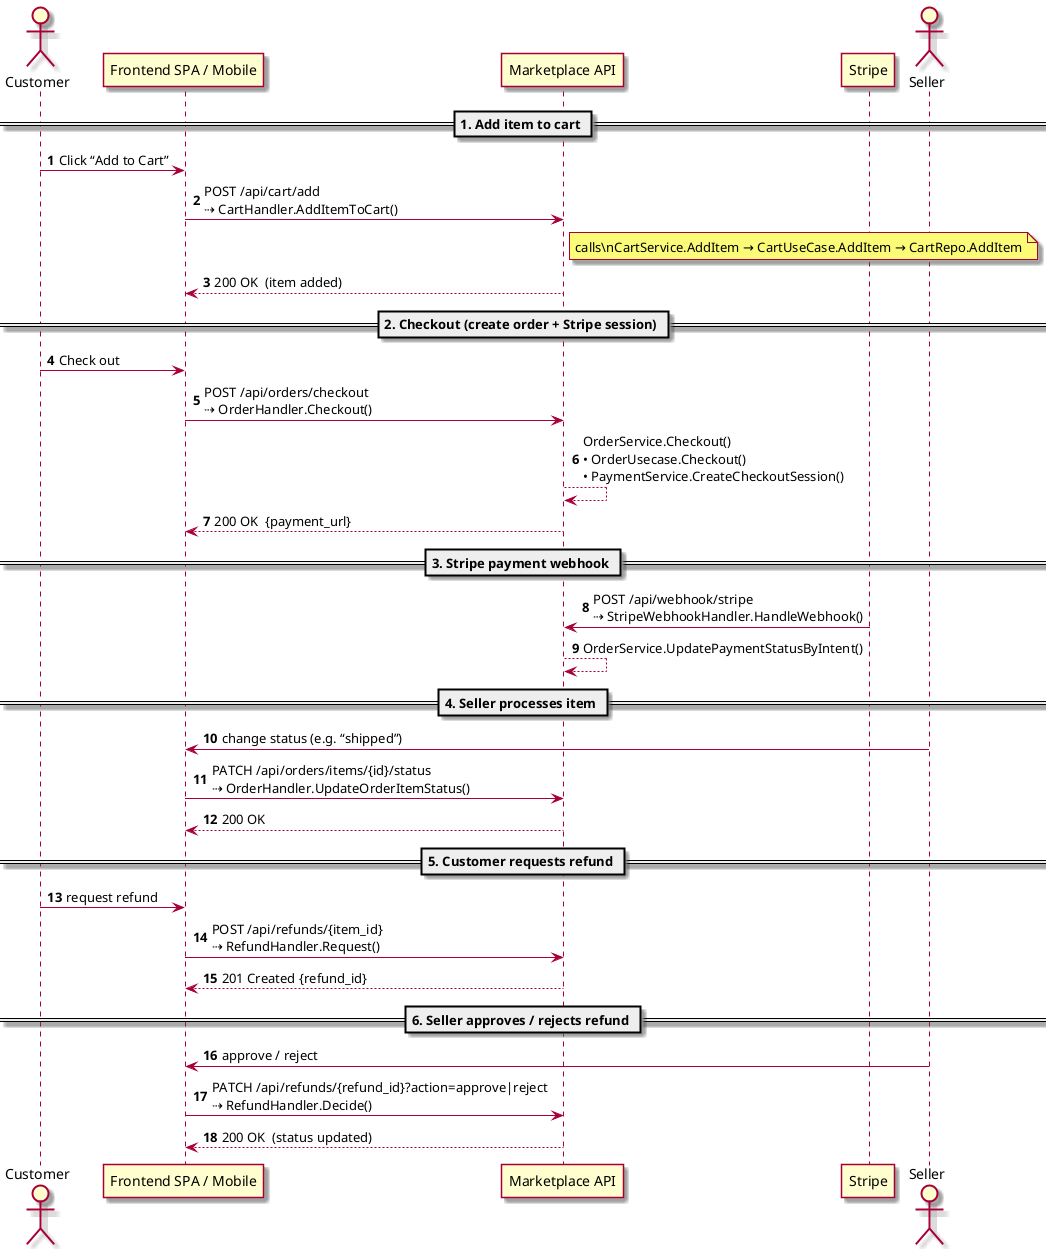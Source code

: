 @startuml
'──────────────────  STYLE  ──────────────────
skin rose
autonumber

'──────────────────  PARTICIPANTS  ───────────
actor Customer
participant "Frontend SPA / Mobile"       as FRONT
participant "Marketplace API" as API
participant Stripe
actor Seller

'═════════════════════════════════════════════
== 1. Add item to cart ==
Customer -> FRONT : Click “Add to Cart”
FRONT    -> API   : POST /api/cart/add\n⇢ CartHandler.AddItemToCart()
note right of API
calls\nCartService.AddItem → CartUseCase.AddItem → CartRepo.AddItem
end note
API --> FRONT : 200 OK  (item added)

'═════════════════════════════════════════════
== 2. Checkout (create order + Stripe session) ==
Customer -> FRONT : Check out
FRONT    -> API   : POST /api/orders/checkout\n⇢ OrderHandler.Checkout()
API --> API : OrderService.Checkout()\n• OrderUsecase.Checkout()\n• PaymentService.CreateCheckoutSession()
API --> FRONT : 200 OK  {payment_url}

'═════════════════════════════════════════════
== 3. Stripe payment webhook ==
Stripe  -> API : POST /api/webhook/stripe\n⇢ StripeWebhookHandler.HandleWebhook()
API  --> API : OrderService.UpdatePaymentStatusByIntent()

'═════════════════════════════════════════════
== 4. Seller processes item ==
Seller -> FRONT : change status (e.g. “shipped”)
FRONT  -> API   : PATCH /api/orders/items/{id}/status\n⇢ OrderHandler.UpdateOrderItemStatus()
API --> FRONT : 200 OK

'═════════════════════════════════════════════
== 5. Customer requests refund ==
Customer -> FRONT : request refund
FRONT    -> API   : POST /api/refunds/{item_id}\n⇢ RefundHandler.Request()
API --> FRONT : 201 Created {refund_id}

'═════════════════════════════════════════════
== 6. Seller approves / rejects refund ==
Seller  -> FRONT : approve / reject
FRONT   -> API   : PATCH /api/refunds/{refund_id}?action=approve|reject\n⇢ RefundHandler.Decide()
API --> FRONT : 200 OK  (status updated)

@enduml